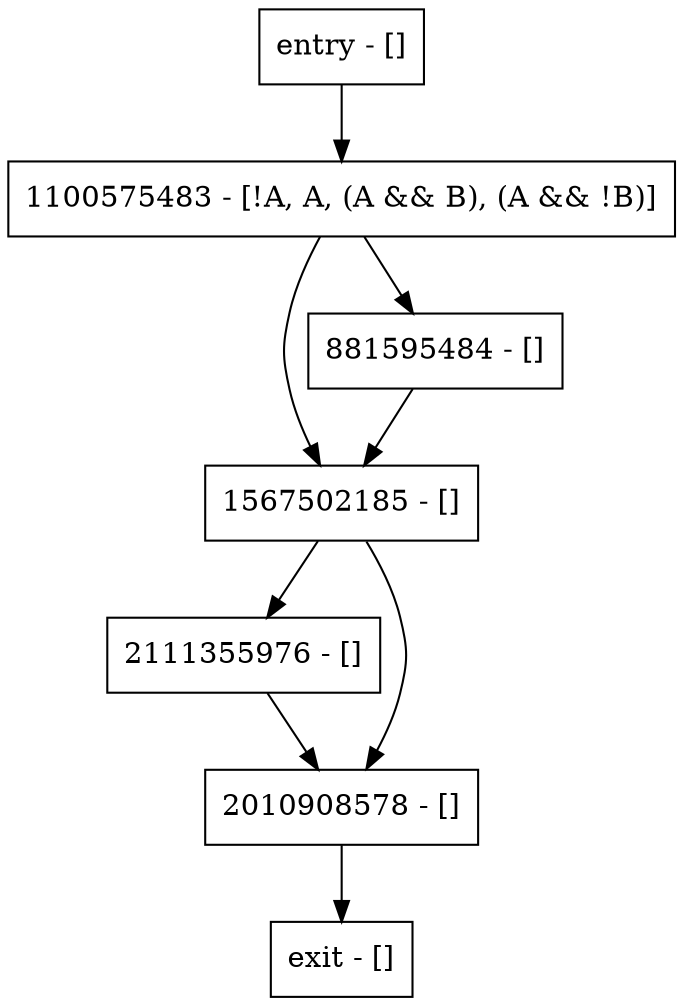 digraph main {
node [shape=record];
1100575483 [label="1100575483 - [!A, A, (A && B), (A && !B)]"];
1567502185 [label="1567502185 - []"];
entry [label="entry - []"];
exit [label="exit - []"];
2111355976 [label="2111355976 - []"];
2010908578 [label="2010908578 - []"];
881595484 [label="881595484 - []"];
entry;
exit;
1100575483 -> 1567502185;
1100575483 -> 881595484;
1567502185 -> 2111355976;
1567502185 -> 2010908578;
entry -> 1100575483;
2111355976 -> 2010908578;
2010908578 -> exit;
881595484 -> 1567502185;
}
